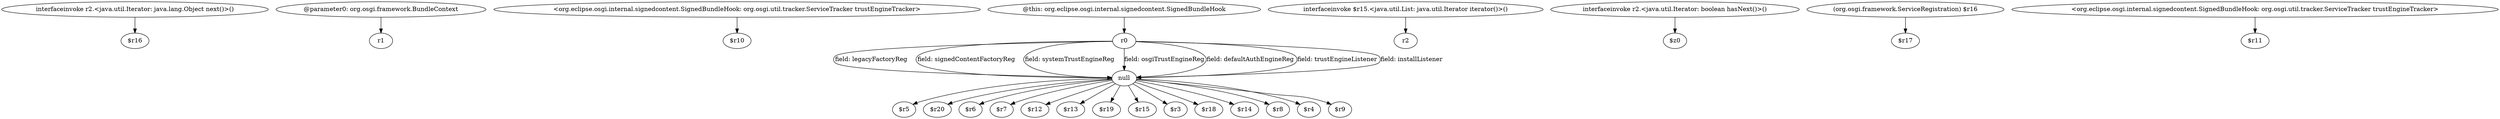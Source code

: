 digraph g {
0[label="interfaceinvoke r2.<java.util.Iterator: java.lang.Object next()>()"]
1[label="$r16"]
0->1[label=""]
2[label="@parameter0: org.osgi.framework.BundleContext"]
3[label="r1"]
2->3[label=""]
4[label="<org.eclipse.osgi.internal.signedcontent.SignedBundleHook: org.osgi.util.tracker.ServiceTracker trustEngineTracker>"]
5[label="$r10"]
4->5[label=""]
6[label="null"]
7[label="$r5"]
6->7[label=""]
8[label="$r20"]
6->8[label=""]
9[label="$r6"]
6->9[label=""]
10[label="interfaceinvoke $r15.<java.util.List: java.util.Iterator iterator()>()"]
11[label="r2"]
10->11[label=""]
12[label="$r7"]
6->12[label=""]
13[label="$r12"]
6->13[label=""]
14[label="$r13"]
6->14[label=""]
15[label="$r19"]
6->15[label=""]
16[label="$r15"]
6->16[label=""]
17[label="$r3"]
6->17[label=""]
18[label="interfaceinvoke r2.<java.util.Iterator: boolean hasNext()>()"]
19[label="$z0"]
18->19[label=""]
20[label="$r18"]
6->20[label=""]
21[label="(org.osgi.framework.ServiceRegistration) $r16"]
22[label="$r17"]
21->22[label=""]
23[label="r0"]
23->6[label="field: legacyFactoryReg"]
23->6[label="field: signedContentFactoryReg"]
23->6[label="field: systemTrustEngineReg"]
23->6[label="field: osgiTrustEngineReg"]
23->6[label="field: defaultAuthEngineReg"]
23->6[label="field: trustEngineListener"]
23->6[label="field: installListener"]
24[label="$r14"]
6->24[label=""]
25[label="@this: org.eclipse.osgi.internal.signedcontent.SignedBundleHook"]
25->23[label=""]
26[label="$r8"]
6->26[label=""]
27[label="$r4"]
6->27[label=""]
28[label="$r9"]
6->28[label=""]
29[label="<org.eclipse.osgi.internal.signedcontent.SignedBundleHook: org.osgi.util.tracker.ServiceTracker trustEngineTracker>"]
30[label="$r11"]
29->30[label=""]
}